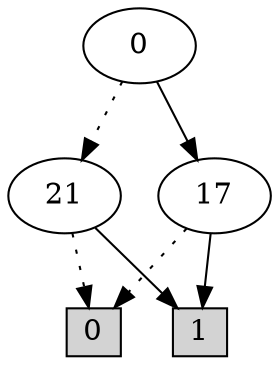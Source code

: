 digraph G {
0 [shape=box, label="0", style=filled, shape=box, height=0.3, width=0.3];
1 [shape=box, label="1", style=filled, shape=box, height=0.3, width=0.3];
903 [label="0"];
903 -> 44 [style=dotted];
903 -> 36 [style=filled];
44 [label="21"];
44 -> 0 [style=dotted];
44 -> 1 [style=filled];
36 [label="17"];
36 -> 0 [style=dotted];
36 -> 1 [style=filled];
}
